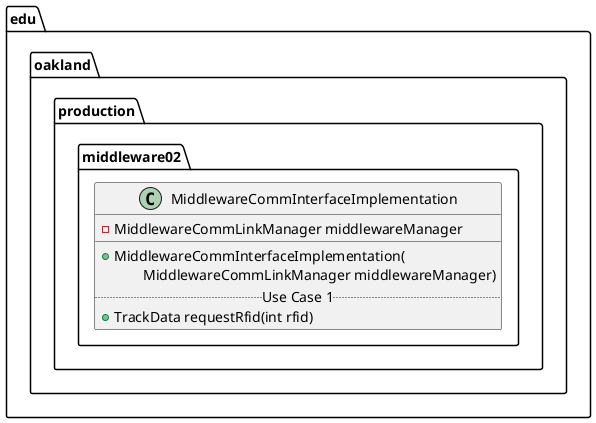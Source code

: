 @startuml MiddlewareCommInterfaceImplementation

package edu.oakland.production.middleware02 {
    class MiddlewareCommInterfaceImplementation {
        - MiddlewareCommLinkManager middlewareManager
        __
        + MiddlewareCommInterfaceImplementation(
        \tMiddlewareCommLinkManager middlewareManager)
        .. Use Case 1 ..
        + TrackData requestRfid(int rfid)
}

@enduml
